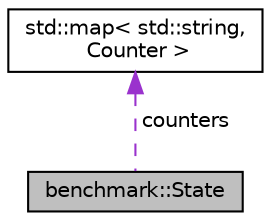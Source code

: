 digraph "benchmark::State"
{
  edge [fontname="Helvetica",fontsize="10",labelfontname="Helvetica",labelfontsize="10"];
  node [fontname="Helvetica",fontsize="10",shape=record];
  Node1 [label="benchmark::State",height=0.2,width=0.4,color="black", fillcolor="grey75", style="filled", fontcolor="black"];
  Node2 -> Node1 [dir="back",color="darkorchid3",fontsize="10",style="dashed",label=" counters" ,fontname="Helvetica"];
  Node2 [label="std::map\< std::string,\l Counter \>",height=0.2,width=0.4,color="black", fillcolor="white", style="filled",URL="$classstd_1_1map.html"];
}
